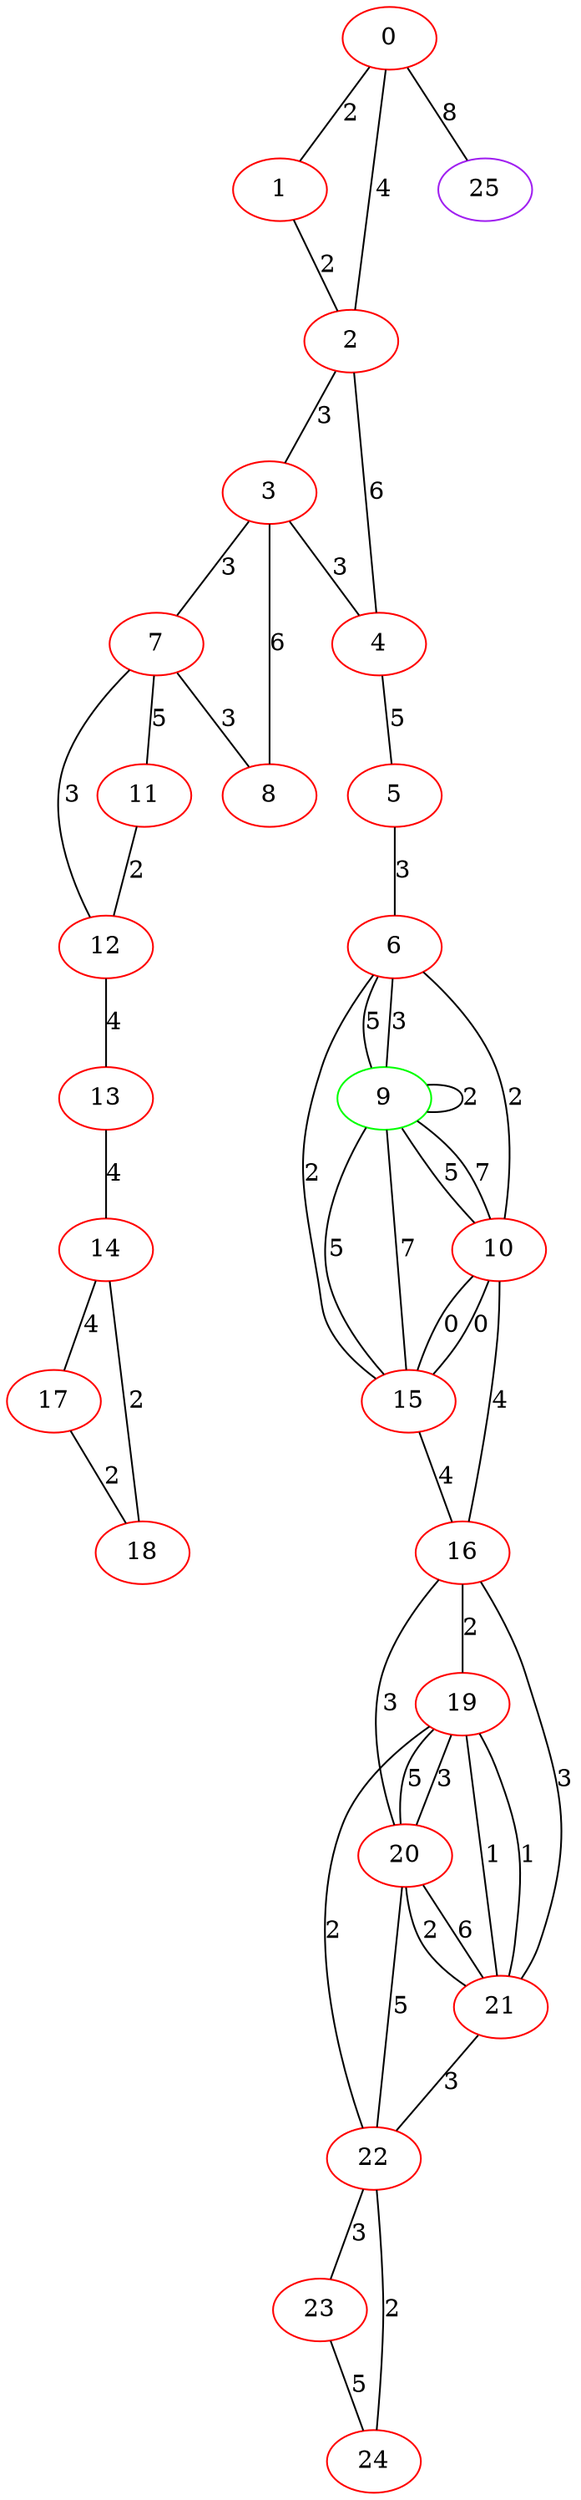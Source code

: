 graph "" {
0 [color=red, weight=1];
1 [color=red, weight=1];
2 [color=red, weight=1];
3 [color=red, weight=1];
4 [color=red, weight=1];
5 [color=red, weight=1];
6 [color=red, weight=1];
7 [color=red, weight=1];
8 [color=red, weight=1];
9 [color=green, weight=2];
10 [color=red, weight=1];
11 [color=red, weight=1];
12 [color=red, weight=1];
13 [color=red, weight=1];
14 [color=red, weight=1];
15 [color=red, weight=1];
16 [color=red, weight=1];
17 [color=red, weight=1];
18 [color=red, weight=1];
19 [color=red, weight=1];
20 [color=red, weight=1];
21 [color=red, weight=1];
22 [color=red, weight=1];
23 [color=red, weight=1];
24 [color=red, weight=1];
25 [color=purple, weight=4];
0 -- 1  [key=0, label=2];
0 -- 2  [key=0, label=4];
0 -- 25  [key=0, label=8];
1 -- 2  [key=0, label=2];
2 -- 3  [key=0, label=3];
2 -- 4  [key=0, label=6];
3 -- 8  [key=0, label=6];
3 -- 4  [key=0, label=3];
3 -- 7  [key=0, label=3];
4 -- 5  [key=0, label=5];
5 -- 6  [key=0, label=3];
6 -- 9  [key=0, label=3];
6 -- 9  [key=1, label=5];
6 -- 10  [key=0, label=2];
6 -- 15  [key=0, label=2];
7 -- 8  [key=0, label=3];
7 -- 11  [key=0, label=5];
7 -- 12  [key=0, label=3];
9 -- 9  [key=0, label=2];
9 -- 10  [key=0, label=5];
9 -- 10  [key=1, label=7];
9 -- 15  [key=0, label=5];
9 -- 15  [key=1, label=7];
10 -- 16  [key=0, label=4];
10 -- 15  [key=0, label=0];
10 -- 15  [key=1, label=0];
11 -- 12  [key=0, label=2];
12 -- 13  [key=0, label=4];
13 -- 14  [key=0, label=4];
14 -- 17  [key=0, label=4];
14 -- 18  [key=0, label=2];
15 -- 16  [key=0, label=4];
16 -- 19  [key=0, label=2];
16 -- 20  [key=0, label=3];
16 -- 21  [key=0, label=3];
17 -- 18  [key=0, label=2];
19 -- 20  [key=0, label=5];
19 -- 20  [key=1, label=3];
19 -- 21  [key=0, label=1];
19 -- 21  [key=1, label=1];
19 -- 22  [key=0, label=2];
20 -- 21  [key=0, label=6];
20 -- 21  [key=1, label=2];
20 -- 22  [key=0, label=5];
21 -- 22  [key=0, label=3];
22 -- 24  [key=0, label=2];
22 -- 23  [key=0, label=3];
23 -- 24  [key=0, label=5];
}
